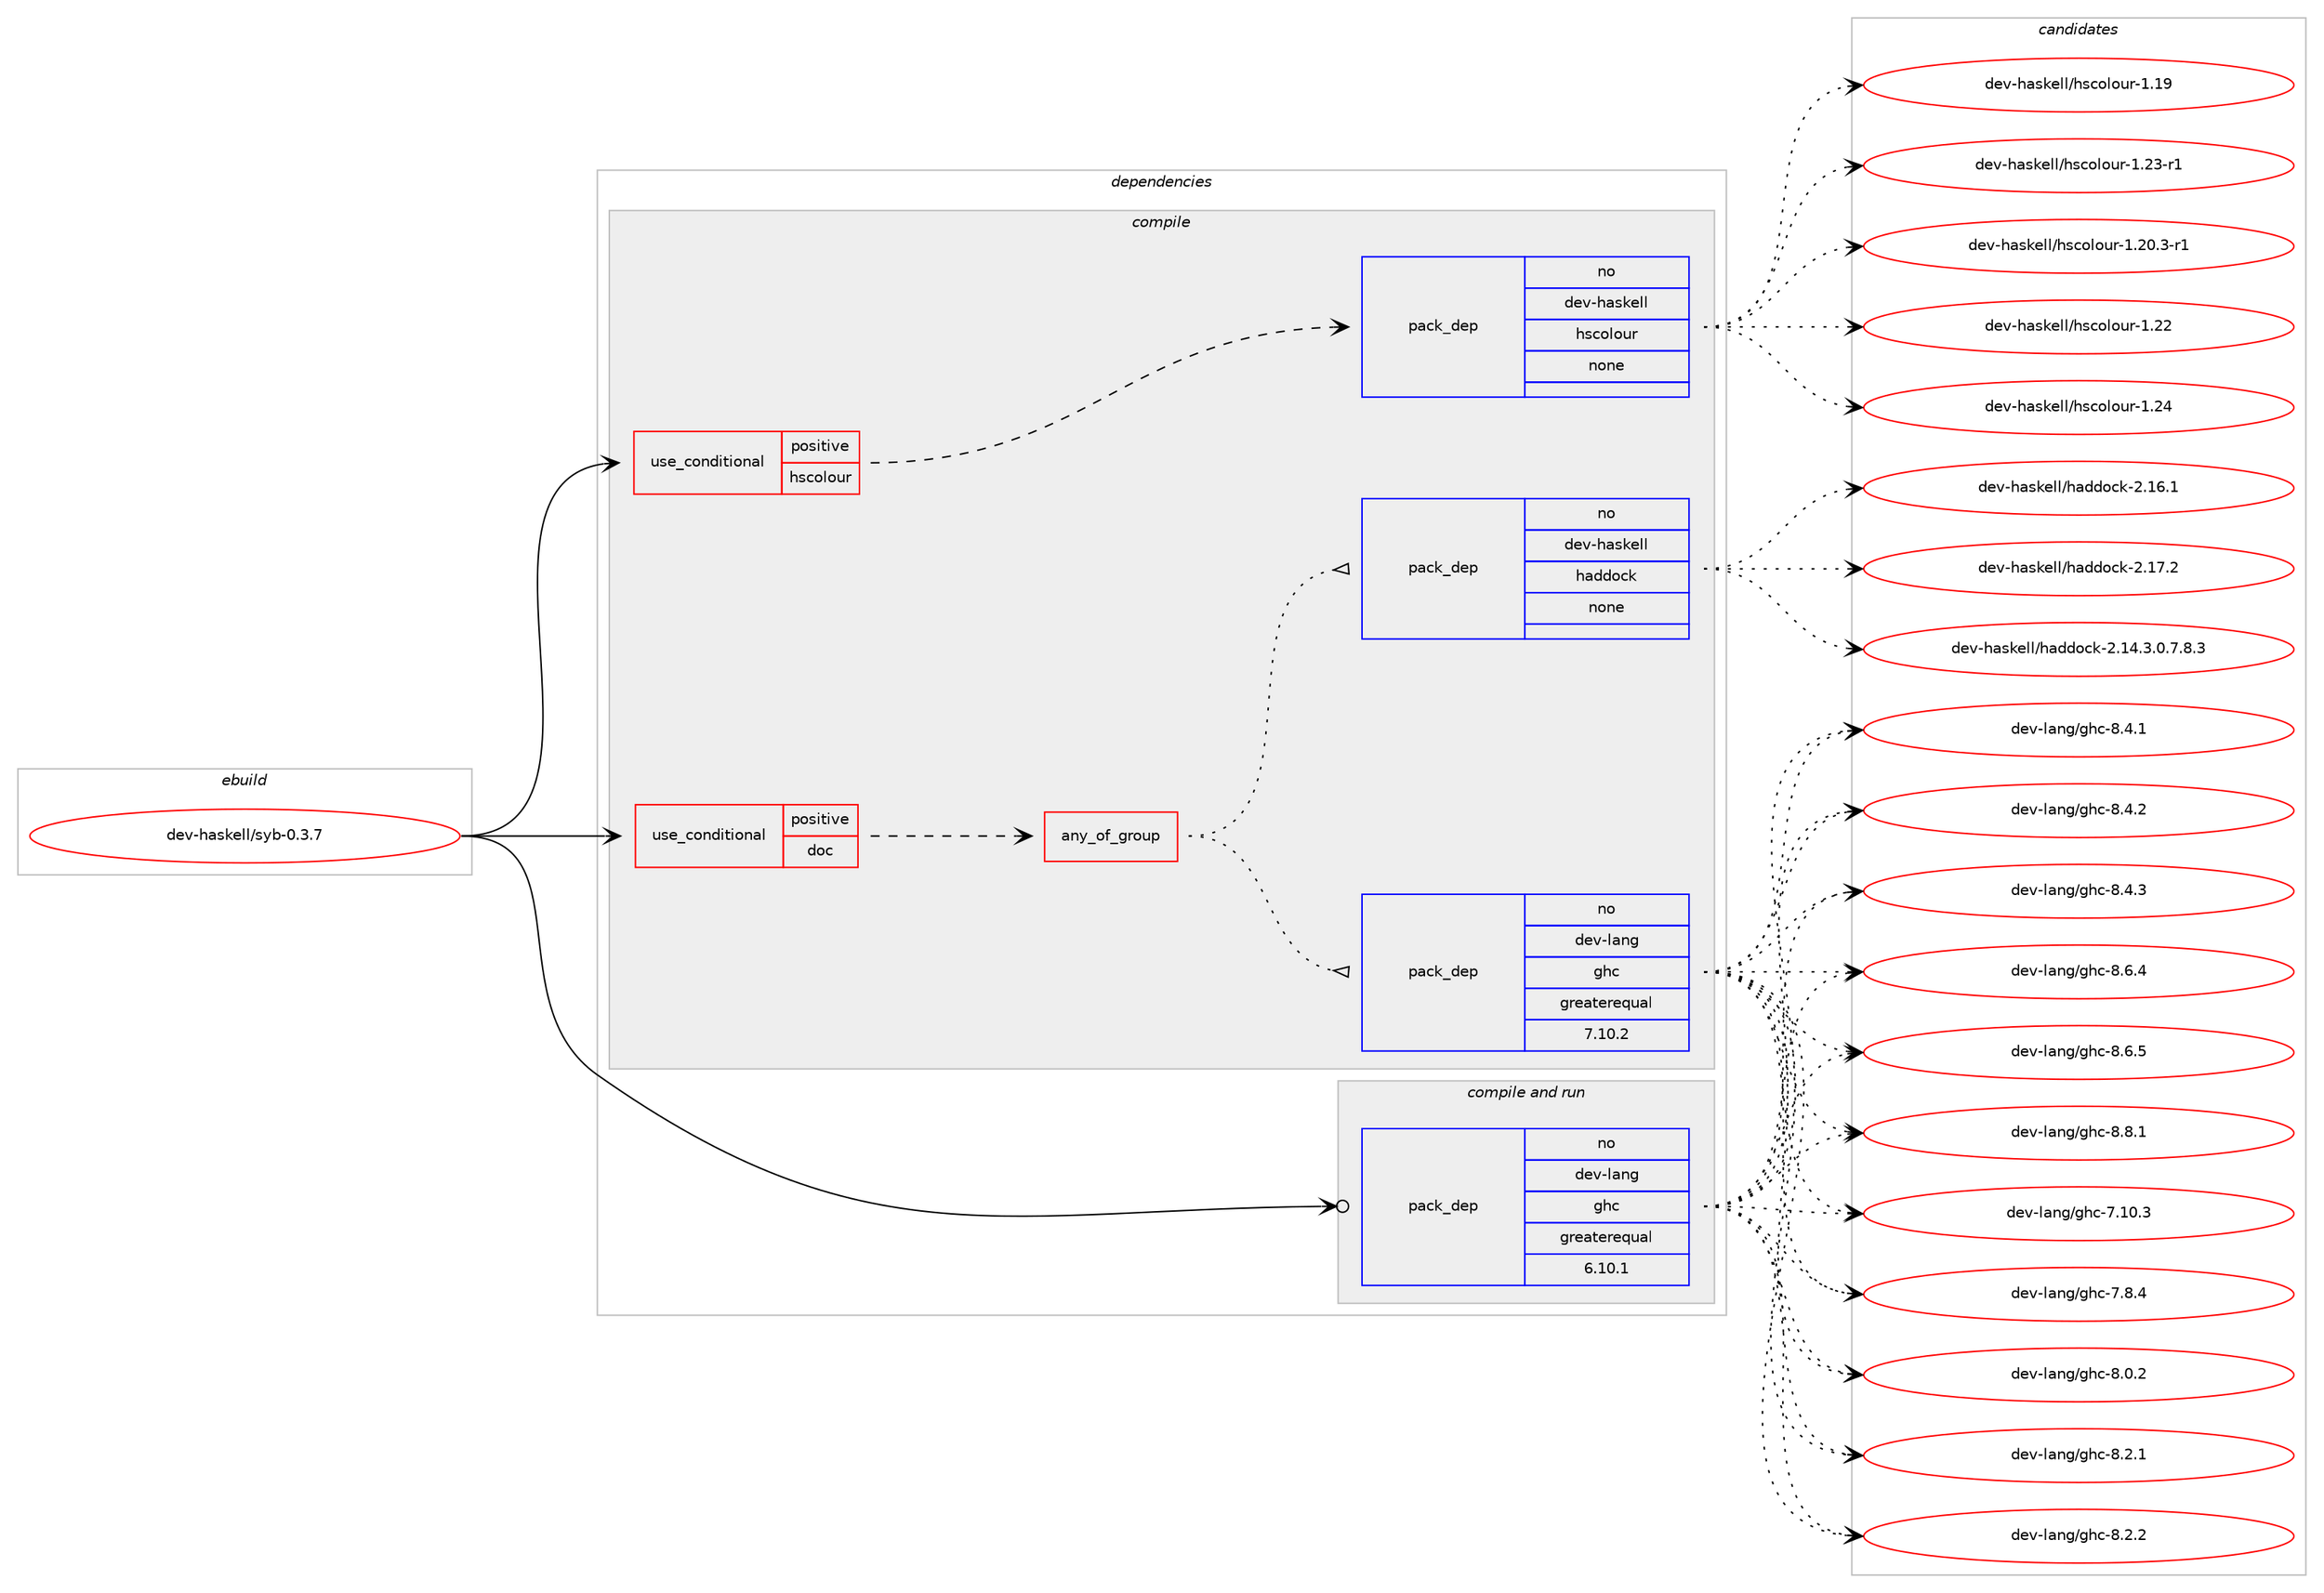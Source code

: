 digraph prolog {

# *************
# Graph options
# *************

newrank=true;
concentrate=true;
compound=true;
graph [rankdir=LR,fontname=Helvetica,fontsize=10,ranksep=1.5];#, ranksep=2.5, nodesep=0.2];
edge  [arrowhead=vee];
node  [fontname=Helvetica,fontsize=10];

# **********
# The ebuild
# **********

subgraph cluster_leftcol {
color=gray;
rank=same;
label=<<i>ebuild</i>>;
id [label="dev-haskell/syb-0.3.7", color=red, width=4, href="../dev-haskell/syb-0.3.7.svg"];
}

# ****************
# The dependencies
# ****************

subgraph cluster_midcol {
color=gray;
label=<<i>dependencies</i>>;
subgraph cluster_compile {
fillcolor="#eeeeee";
style=filled;
label=<<i>compile</i>>;
subgraph cond127673 {
dependency544758 [label=<<TABLE BORDER="0" CELLBORDER="1" CELLSPACING="0" CELLPADDING="4"><TR><TD ROWSPAN="3" CELLPADDING="10">use_conditional</TD></TR><TR><TD>positive</TD></TR><TR><TD>doc</TD></TR></TABLE>>, shape=none, color=red];
subgraph any10518 {
dependency544759 [label=<<TABLE BORDER="0" CELLBORDER="1" CELLSPACING="0" CELLPADDING="4"><TR><TD CELLPADDING="10">any_of_group</TD></TR></TABLE>>, shape=none, color=red];subgraph pack406210 {
dependency544760 [label=<<TABLE BORDER="0" CELLBORDER="1" CELLSPACING="0" CELLPADDING="4" WIDTH="220"><TR><TD ROWSPAN="6" CELLPADDING="30">pack_dep</TD></TR><TR><TD WIDTH="110">no</TD></TR><TR><TD>dev-haskell</TD></TR><TR><TD>haddock</TD></TR><TR><TD>none</TD></TR><TR><TD></TD></TR></TABLE>>, shape=none, color=blue];
}
dependency544759:e -> dependency544760:w [weight=20,style="dotted",arrowhead="oinv"];
subgraph pack406211 {
dependency544761 [label=<<TABLE BORDER="0" CELLBORDER="1" CELLSPACING="0" CELLPADDING="4" WIDTH="220"><TR><TD ROWSPAN="6" CELLPADDING="30">pack_dep</TD></TR><TR><TD WIDTH="110">no</TD></TR><TR><TD>dev-lang</TD></TR><TR><TD>ghc</TD></TR><TR><TD>greaterequal</TD></TR><TR><TD>7.10.2</TD></TR></TABLE>>, shape=none, color=blue];
}
dependency544759:e -> dependency544761:w [weight=20,style="dotted",arrowhead="oinv"];
}
dependency544758:e -> dependency544759:w [weight=20,style="dashed",arrowhead="vee"];
}
id:e -> dependency544758:w [weight=20,style="solid",arrowhead="vee"];
subgraph cond127674 {
dependency544762 [label=<<TABLE BORDER="0" CELLBORDER="1" CELLSPACING="0" CELLPADDING="4"><TR><TD ROWSPAN="3" CELLPADDING="10">use_conditional</TD></TR><TR><TD>positive</TD></TR><TR><TD>hscolour</TD></TR></TABLE>>, shape=none, color=red];
subgraph pack406212 {
dependency544763 [label=<<TABLE BORDER="0" CELLBORDER="1" CELLSPACING="0" CELLPADDING="4" WIDTH="220"><TR><TD ROWSPAN="6" CELLPADDING="30">pack_dep</TD></TR><TR><TD WIDTH="110">no</TD></TR><TR><TD>dev-haskell</TD></TR><TR><TD>hscolour</TD></TR><TR><TD>none</TD></TR><TR><TD></TD></TR></TABLE>>, shape=none, color=blue];
}
dependency544762:e -> dependency544763:w [weight=20,style="dashed",arrowhead="vee"];
}
id:e -> dependency544762:w [weight=20,style="solid",arrowhead="vee"];
}
subgraph cluster_compileandrun {
fillcolor="#eeeeee";
style=filled;
label=<<i>compile and run</i>>;
subgraph pack406213 {
dependency544764 [label=<<TABLE BORDER="0" CELLBORDER="1" CELLSPACING="0" CELLPADDING="4" WIDTH="220"><TR><TD ROWSPAN="6" CELLPADDING="30">pack_dep</TD></TR><TR><TD WIDTH="110">no</TD></TR><TR><TD>dev-lang</TD></TR><TR><TD>ghc</TD></TR><TR><TD>greaterequal</TD></TR><TR><TD>6.10.1</TD></TR></TABLE>>, shape=none, color=blue];
}
id:e -> dependency544764:w [weight=20,style="solid",arrowhead="odotvee"];
}
subgraph cluster_run {
fillcolor="#eeeeee";
style=filled;
label=<<i>run</i>>;
}
}

# **************
# The candidates
# **************

subgraph cluster_choices {
rank=same;
color=gray;
label=<<i>candidates</i>>;

subgraph choice406210 {
color=black;
nodesep=1;
choice1001011184510497115107101108108471049710010011199107455046495246514648465546564651 [label="dev-haskell/haddock-2.14.3.0.7.8.3", color=red, width=4,href="../dev-haskell/haddock-2.14.3.0.7.8.3.svg"];
choice100101118451049711510710110810847104971001001119910745504649544649 [label="dev-haskell/haddock-2.16.1", color=red, width=4,href="../dev-haskell/haddock-2.16.1.svg"];
choice100101118451049711510710110810847104971001001119910745504649554650 [label="dev-haskell/haddock-2.17.2", color=red, width=4,href="../dev-haskell/haddock-2.17.2.svg"];
dependency544760:e -> choice1001011184510497115107101108108471049710010011199107455046495246514648465546564651:w [style=dotted,weight="100"];
dependency544760:e -> choice100101118451049711510710110810847104971001001119910745504649544649:w [style=dotted,weight="100"];
dependency544760:e -> choice100101118451049711510710110810847104971001001119910745504649554650:w [style=dotted,weight="100"];
}
subgraph choice406211 {
color=black;
nodesep=1;
choice1001011184510897110103471031049945554649484651 [label="dev-lang/ghc-7.10.3", color=red, width=4,href="../dev-lang/ghc-7.10.3.svg"];
choice10010111845108971101034710310499455546564652 [label="dev-lang/ghc-7.8.4", color=red, width=4,href="../dev-lang/ghc-7.8.4.svg"];
choice10010111845108971101034710310499455646484650 [label="dev-lang/ghc-8.0.2", color=red, width=4,href="../dev-lang/ghc-8.0.2.svg"];
choice10010111845108971101034710310499455646504649 [label="dev-lang/ghc-8.2.1", color=red, width=4,href="../dev-lang/ghc-8.2.1.svg"];
choice10010111845108971101034710310499455646504650 [label="dev-lang/ghc-8.2.2", color=red, width=4,href="../dev-lang/ghc-8.2.2.svg"];
choice10010111845108971101034710310499455646524649 [label="dev-lang/ghc-8.4.1", color=red, width=4,href="../dev-lang/ghc-8.4.1.svg"];
choice10010111845108971101034710310499455646524650 [label="dev-lang/ghc-8.4.2", color=red, width=4,href="../dev-lang/ghc-8.4.2.svg"];
choice10010111845108971101034710310499455646524651 [label="dev-lang/ghc-8.4.3", color=red, width=4,href="../dev-lang/ghc-8.4.3.svg"];
choice10010111845108971101034710310499455646544652 [label="dev-lang/ghc-8.6.4", color=red, width=4,href="../dev-lang/ghc-8.6.4.svg"];
choice10010111845108971101034710310499455646544653 [label="dev-lang/ghc-8.6.5", color=red, width=4,href="../dev-lang/ghc-8.6.5.svg"];
choice10010111845108971101034710310499455646564649 [label="dev-lang/ghc-8.8.1", color=red, width=4,href="../dev-lang/ghc-8.8.1.svg"];
dependency544761:e -> choice1001011184510897110103471031049945554649484651:w [style=dotted,weight="100"];
dependency544761:e -> choice10010111845108971101034710310499455546564652:w [style=dotted,weight="100"];
dependency544761:e -> choice10010111845108971101034710310499455646484650:w [style=dotted,weight="100"];
dependency544761:e -> choice10010111845108971101034710310499455646504649:w [style=dotted,weight="100"];
dependency544761:e -> choice10010111845108971101034710310499455646504650:w [style=dotted,weight="100"];
dependency544761:e -> choice10010111845108971101034710310499455646524649:w [style=dotted,weight="100"];
dependency544761:e -> choice10010111845108971101034710310499455646524650:w [style=dotted,weight="100"];
dependency544761:e -> choice10010111845108971101034710310499455646524651:w [style=dotted,weight="100"];
dependency544761:e -> choice10010111845108971101034710310499455646544652:w [style=dotted,weight="100"];
dependency544761:e -> choice10010111845108971101034710310499455646544653:w [style=dotted,weight="100"];
dependency544761:e -> choice10010111845108971101034710310499455646564649:w [style=dotted,weight="100"];
}
subgraph choice406212 {
color=black;
nodesep=1;
choice100101118451049711510710110810847104115991111081111171144549464957 [label="dev-haskell/hscolour-1.19", color=red, width=4,href="../dev-haskell/hscolour-1.19.svg"];
choice10010111845104971151071011081084710411599111108111117114454946504846514511449 [label="dev-haskell/hscolour-1.20.3-r1", color=red, width=4,href="../dev-haskell/hscolour-1.20.3-r1.svg"];
choice100101118451049711510710110810847104115991111081111171144549465050 [label="dev-haskell/hscolour-1.22", color=red, width=4,href="../dev-haskell/hscolour-1.22.svg"];
choice1001011184510497115107101108108471041159911110811111711445494650514511449 [label="dev-haskell/hscolour-1.23-r1", color=red, width=4,href="../dev-haskell/hscolour-1.23-r1.svg"];
choice100101118451049711510710110810847104115991111081111171144549465052 [label="dev-haskell/hscolour-1.24", color=red, width=4,href="../dev-haskell/hscolour-1.24.svg"];
dependency544763:e -> choice100101118451049711510710110810847104115991111081111171144549464957:w [style=dotted,weight="100"];
dependency544763:e -> choice10010111845104971151071011081084710411599111108111117114454946504846514511449:w [style=dotted,weight="100"];
dependency544763:e -> choice100101118451049711510710110810847104115991111081111171144549465050:w [style=dotted,weight="100"];
dependency544763:e -> choice1001011184510497115107101108108471041159911110811111711445494650514511449:w [style=dotted,weight="100"];
dependency544763:e -> choice100101118451049711510710110810847104115991111081111171144549465052:w [style=dotted,weight="100"];
}
subgraph choice406213 {
color=black;
nodesep=1;
choice1001011184510897110103471031049945554649484651 [label="dev-lang/ghc-7.10.3", color=red, width=4,href="../dev-lang/ghc-7.10.3.svg"];
choice10010111845108971101034710310499455546564652 [label="dev-lang/ghc-7.8.4", color=red, width=4,href="../dev-lang/ghc-7.8.4.svg"];
choice10010111845108971101034710310499455646484650 [label="dev-lang/ghc-8.0.2", color=red, width=4,href="../dev-lang/ghc-8.0.2.svg"];
choice10010111845108971101034710310499455646504649 [label="dev-lang/ghc-8.2.1", color=red, width=4,href="../dev-lang/ghc-8.2.1.svg"];
choice10010111845108971101034710310499455646504650 [label="dev-lang/ghc-8.2.2", color=red, width=4,href="../dev-lang/ghc-8.2.2.svg"];
choice10010111845108971101034710310499455646524649 [label="dev-lang/ghc-8.4.1", color=red, width=4,href="../dev-lang/ghc-8.4.1.svg"];
choice10010111845108971101034710310499455646524650 [label="dev-lang/ghc-8.4.2", color=red, width=4,href="../dev-lang/ghc-8.4.2.svg"];
choice10010111845108971101034710310499455646524651 [label="dev-lang/ghc-8.4.3", color=red, width=4,href="../dev-lang/ghc-8.4.3.svg"];
choice10010111845108971101034710310499455646544652 [label="dev-lang/ghc-8.6.4", color=red, width=4,href="../dev-lang/ghc-8.6.4.svg"];
choice10010111845108971101034710310499455646544653 [label="dev-lang/ghc-8.6.5", color=red, width=4,href="../dev-lang/ghc-8.6.5.svg"];
choice10010111845108971101034710310499455646564649 [label="dev-lang/ghc-8.8.1", color=red, width=4,href="../dev-lang/ghc-8.8.1.svg"];
dependency544764:e -> choice1001011184510897110103471031049945554649484651:w [style=dotted,weight="100"];
dependency544764:e -> choice10010111845108971101034710310499455546564652:w [style=dotted,weight="100"];
dependency544764:e -> choice10010111845108971101034710310499455646484650:w [style=dotted,weight="100"];
dependency544764:e -> choice10010111845108971101034710310499455646504649:w [style=dotted,weight="100"];
dependency544764:e -> choice10010111845108971101034710310499455646504650:w [style=dotted,weight="100"];
dependency544764:e -> choice10010111845108971101034710310499455646524649:w [style=dotted,weight="100"];
dependency544764:e -> choice10010111845108971101034710310499455646524650:w [style=dotted,weight="100"];
dependency544764:e -> choice10010111845108971101034710310499455646524651:w [style=dotted,weight="100"];
dependency544764:e -> choice10010111845108971101034710310499455646544652:w [style=dotted,weight="100"];
dependency544764:e -> choice10010111845108971101034710310499455646544653:w [style=dotted,weight="100"];
dependency544764:e -> choice10010111845108971101034710310499455646564649:w [style=dotted,weight="100"];
}
}

}
